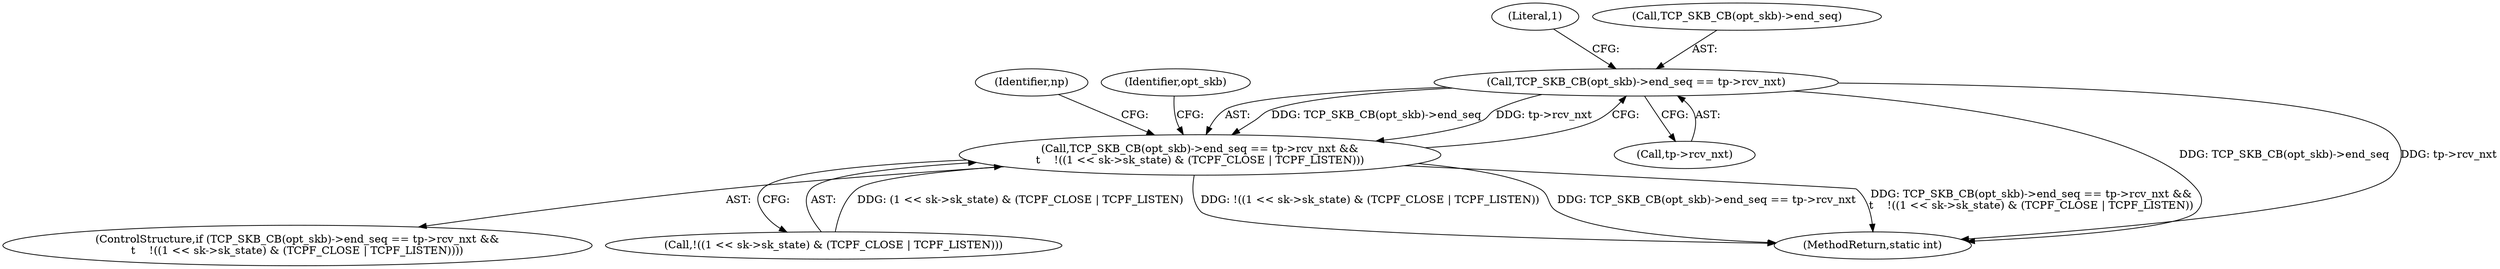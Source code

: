 digraph "0_linux_ac6e780070e30e4c35bd395acfe9191e6268bdd3_0@pointer" {
"1000296" [label="(Call,TCP_SKB_CB(opt_skb)->end_seq == tp->rcv_nxt)"];
"1000295" [label="(Call,TCP_SKB_CB(opt_skb)->end_seq == tp->rcv_nxt &&\n\t    !((1 << sk->sk_state) & (TCPF_CLOSE | TCPF_LISTEN)))"];
"1000307" [label="(Literal,1)"];
"1000295" [label="(Call,TCP_SKB_CB(opt_skb)->end_seq == tp->rcv_nxt &&\n\t    !((1 << sk->sk_state) & (TCPF_CLOSE | TCPF_LISTEN)))"];
"1000297" [label="(Call,TCP_SKB_CB(opt_skb)->end_seq)"];
"1000301" [label="(Call,tp->rcv_nxt)"];
"1000320" [label="(Identifier,np)"];
"1000296" [label="(Call,TCP_SKB_CB(opt_skb)->end_seq == tp->rcv_nxt)"];
"1000294" [label="(ControlStructure,if (TCP_SKB_CB(opt_skb)->end_seq == tp->rcv_nxt &&\n\t    !((1 << sk->sk_state) & (TCPF_CLOSE | TCPF_LISTEN))))"];
"1000433" [label="(Identifier,opt_skb)"];
"1000304" [label="(Call,!((1 << sk->sk_state) & (TCPF_CLOSE | TCPF_LISTEN)))"];
"1000436" [label="(MethodReturn,static int)"];
"1000296" -> "1000295"  [label="AST: "];
"1000296" -> "1000301"  [label="CFG: "];
"1000297" -> "1000296"  [label="AST: "];
"1000301" -> "1000296"  [label="AST: "];
"1000307" -> "1000296"  [label="CFG: "];
"1000295" -> "1000296"  [label="CFG: "];
"1000296" -> "1000436"  [label="DDG: TCP_SKB_CB(opt_skb)->end_seq"];
"1000296" -> "1000436"  [label="DDG: tp->rcv_nxt"];
"1000296" -> "1000295"  [label="DDG: TCP_SKB_CB(opt_skb)->end_seq"];
"1000296" -> "1000295"  [label="DDG: tp->rcv_nxt"];
"1000295" -> "1000294"  [label="AST: "];
"1000295" -> "1000304"  [label="CFG: "];
"1000304" -> "1000295"  [label="AST: "];
"1000320" -> "1000295"  [label="CFG: "];
"1000433" -> "1000295"  [label="CFG: "];
"1000295" -> "1000436"  [label="DDG: !((1 << sk->sk_state) & (TCPF_CLOSE | TCPF_LISTEN))"];
"1000295" -> "1000436"  [label="DDG: TCP_SKB_CB(opt_skb)->end_seq == tp->rcv_nxt"];
"1000295" -> "1000436"  [label="DDG: TCP_SKB_CB(opt_skb)->end_seq == tp->rcv_nxt &&\n\t    !((1 << sk->sk_state) & (TCPF_CLOSE | TCPF_LISTEN))"];
"1000304" -> "1000295"  [label="DDG: (1 << sk->sk_state) & (TCPF_CLOSE | TCPF_LISTEN)"];
}
